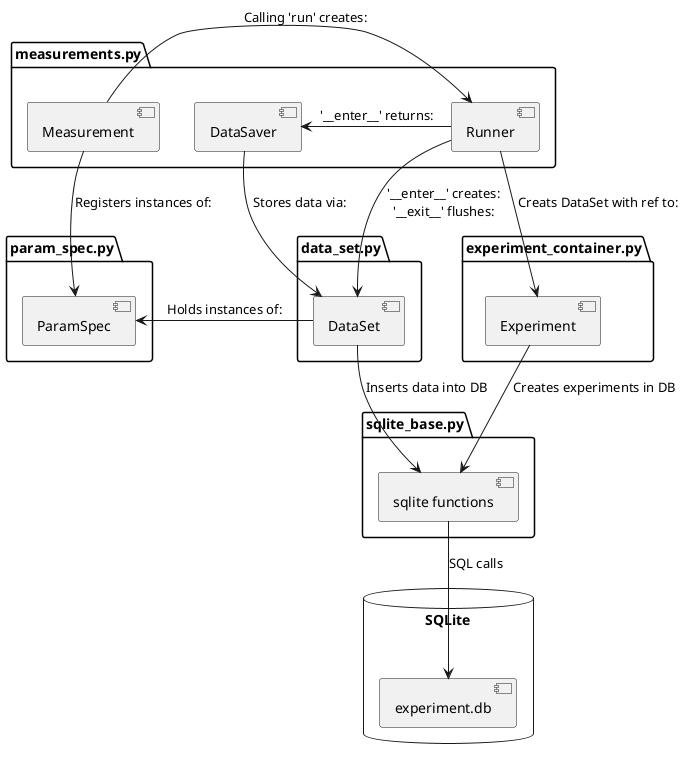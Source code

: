 @startuml

package "measurements.py" {
    [DataSaver]
    [Runner]
    [Measurement]
}
package "data_set.py" {
    [DataSet]
}
package "sqlite_base.py" {
    [sqlite functions]
}

package "experiment_container.py" {
    [Experiment]
}

package "param_spec.py" {
    [ParamSpec]
}

database "SQLite" {
    [experiment.db]
}

[Measurement] -> [Runner] : Calling 'run' creates:
[Measurement] --> [ParamSpec] : Registers instances of:
[Runner] --> [DataSet] : '~__enter~__' creates:\n'~__exit~__' flushes:
[Runner] -> [DataSaver] : '~__enter__' returns:
[Runner] --> [Experiment] : Creats DataSet with ref to:
[DataSaver] --> [DataSet] : Stores data via:
[DataSet] -> [ParamSpec] : Holds instances of:
[DataSet] --> [sqlite functions] : Inserts data into DB
[Experiment] --> [sqlite functions] : Creates experiments in DB
[sqlite functions] --> [experiment.db] : SQL calls


@enduml
